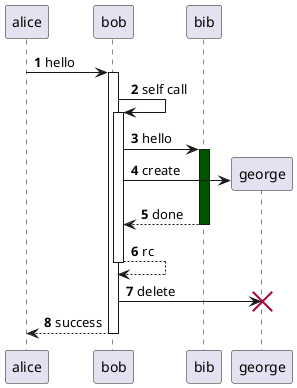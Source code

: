 @startuml
'https://plantuml.com/sequence-diagram

autonumber
alice->bob ++:hello
bob->bob ++:self call
bob->bib ++ #005500:hello
bob->george **:create
return done
return rc
bob->george !!:delete
return success
@enduml